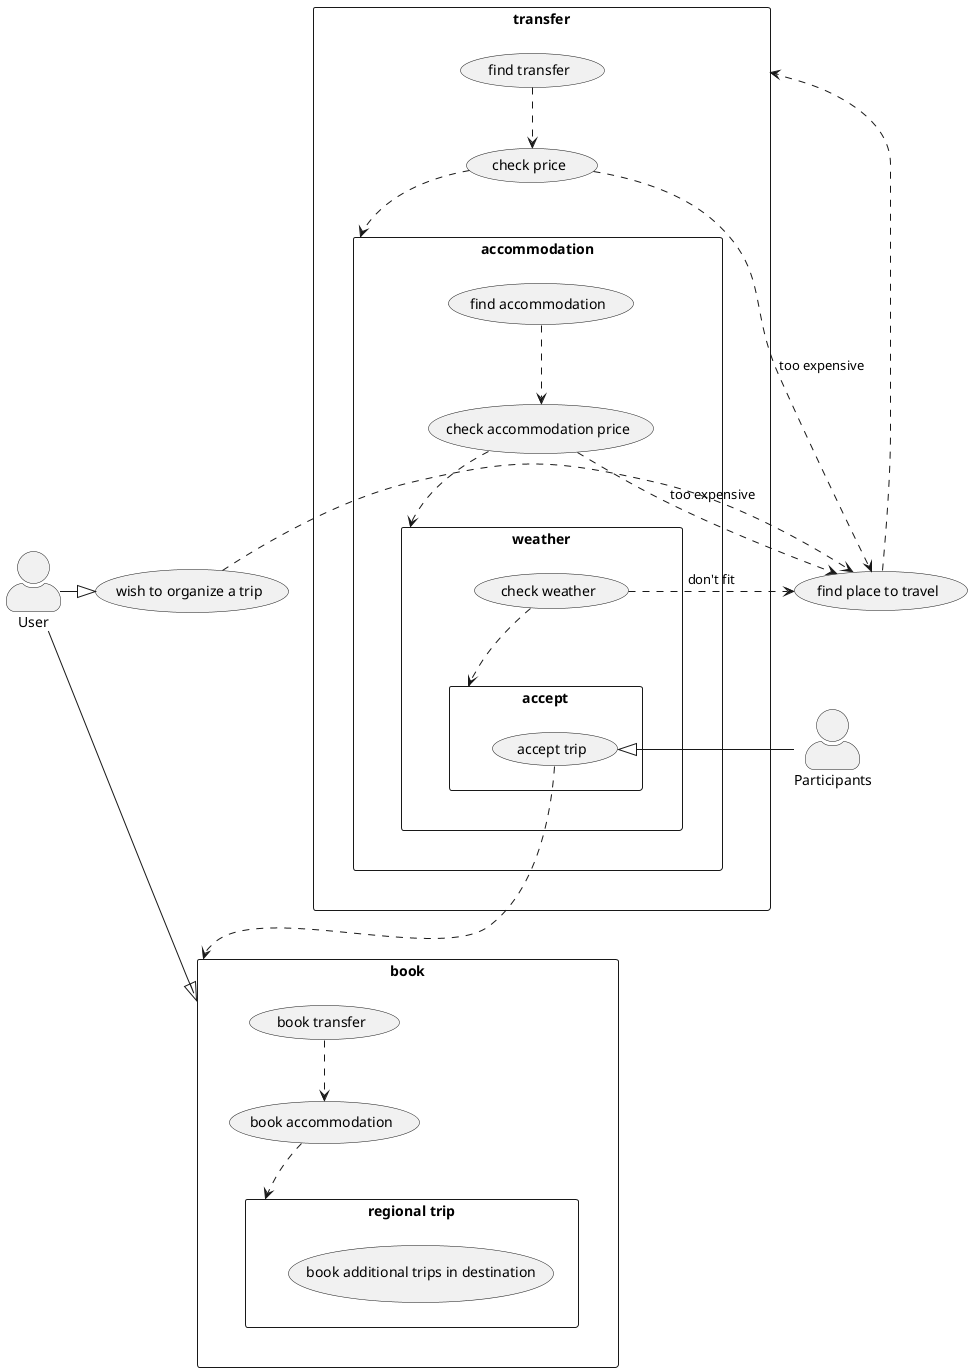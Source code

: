 @startuml
'left to right direction
skinparam actorStyle awesome
actor User
actor Participants
'actor clerk

"wish to organize a trip" as (wish)
"find place to travel" as (place)


:User: -|> wish
:User: ---|> book
wish .> (place)
place ..> transfer

'Travel

rectangle transfer {
    "find transfer" as (transfer_find)
    "check price" as (transfer_check_price)

    transfer_find ..> transfer_check_price
    transfer_check_price ..> (accommodation)

    transfer_check_price ..> (place) : too expensive
}

rectangle accommodation {
    "find accommodation" as (accommodation_find)
    "check accommodation price" as (accommodation_check_price)

    accommodation_find ..> accommodation_check_price
    accommodation_check_price ..> (weather)
    accommodation_check_price ..> (place) : too expensive
}

rectangle weather {
    "check weather" as (weather_check)

    weather_check ..> (accept)
    weather_check ..> (place) : don't fit
}

rectangle accept {
   "accept trip" as (trip_accept)

   :Participants: -|> trip_accept
   trip_accept ..> book
}

rectangle book {
    "book transfer" as (book_transfer)
    "book accommodation" as (book_accommodation)

    book_transfer ..> book_accommodation
    book_accommodation ..> "regional trip"
}

rectangle "regional trip" {
    "book additional trips in destination" as (book_additional_trips)
}


'Check weather


'rectangle "Group trip" {
'  User -- (wish to organize a trip)
'  (checkout) .> (payment) : include
'  (help) .> (checkout) : extends
'  (checkout) -- clerk
'}
@enduml
